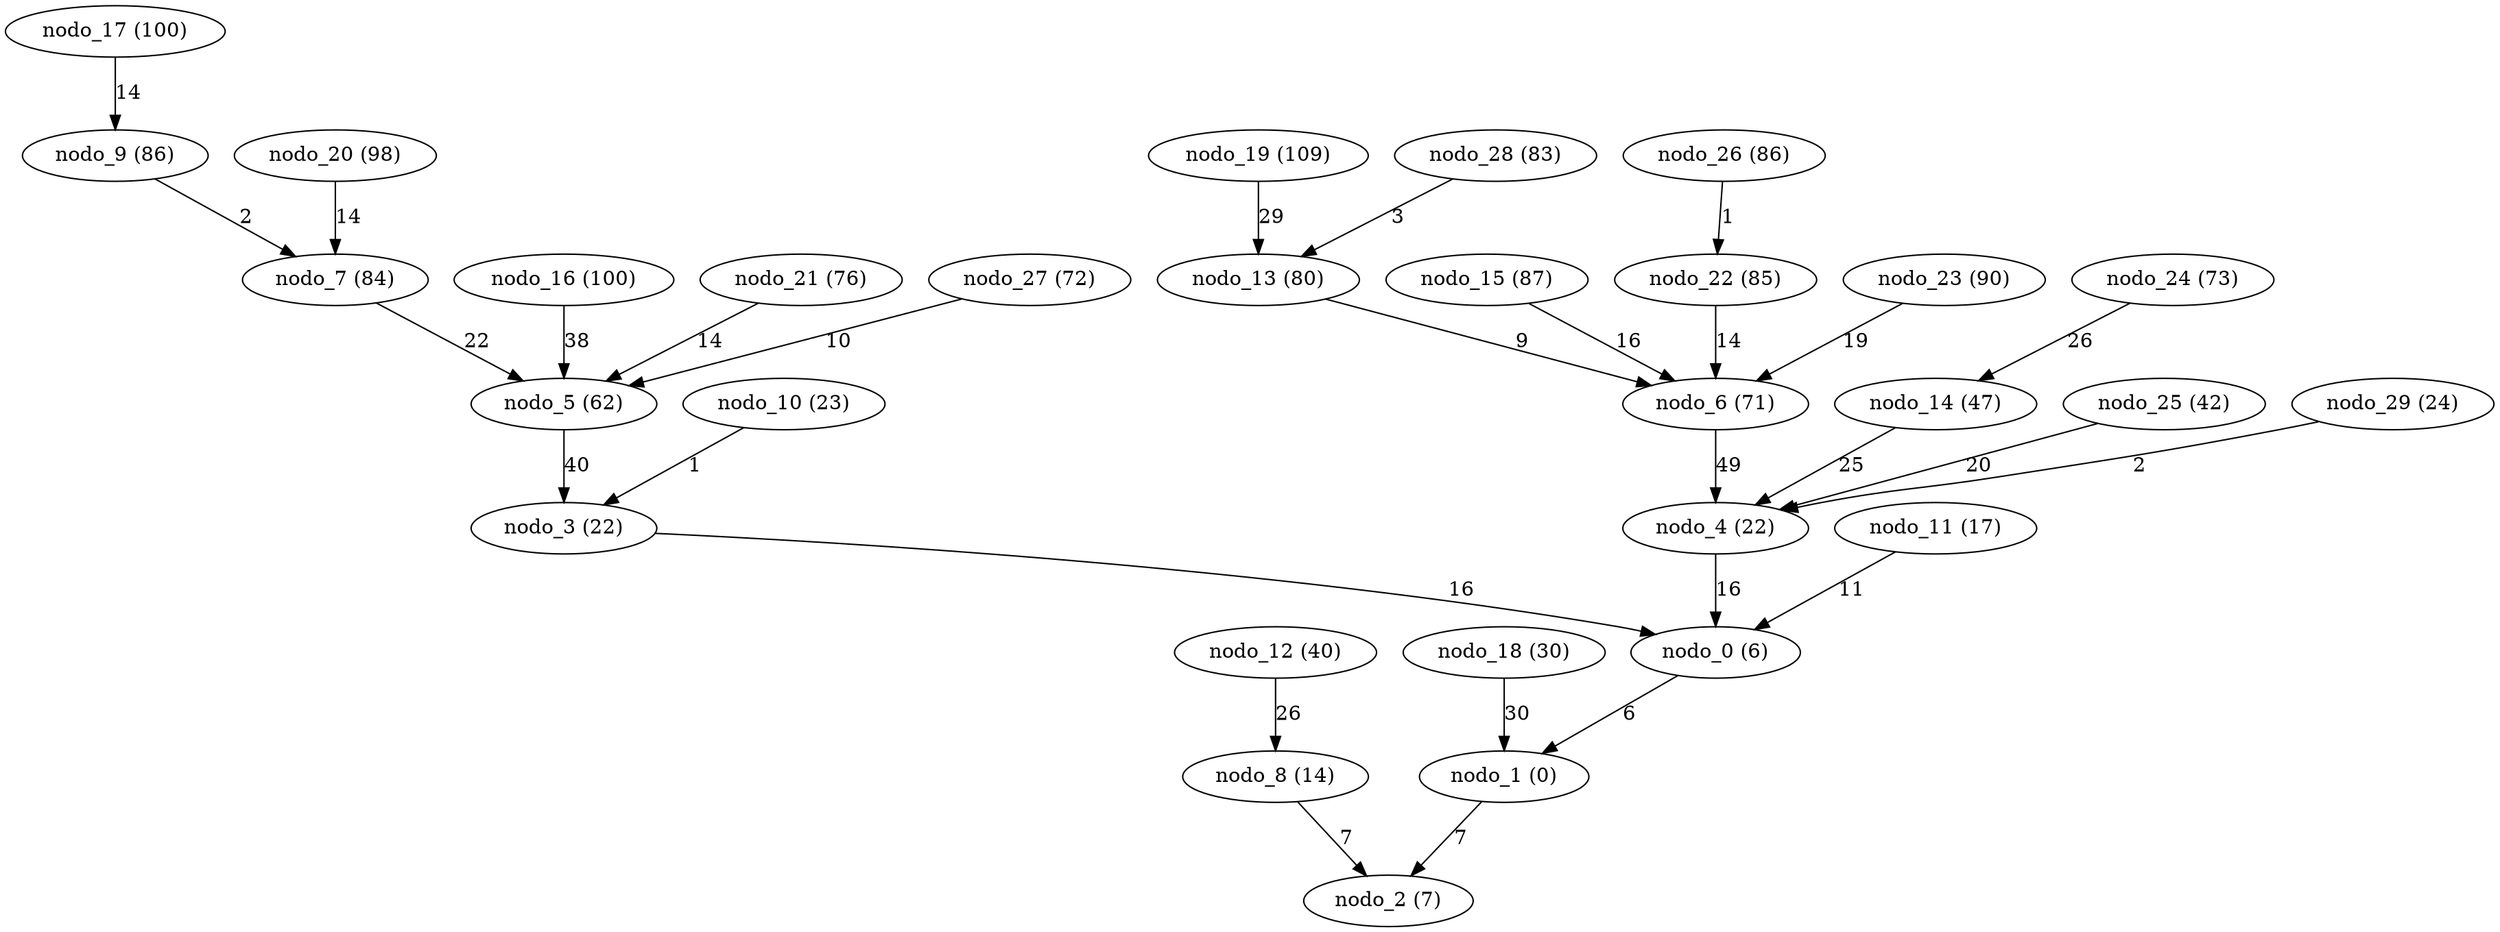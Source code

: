digraph grafoDorogovtsevMendes_n_30_Dijkstra__source_1 {
"nodo_0 (6)";
"nodo_1 (0)";
"nodo_2 (7)";
"nodo_3 (22)";
"nodo_4 (22)";
"nodo_5 (62)";
"nodo_6 (71)";
"nodo_7 (84)";
"nodo_8 (14)";
"nodo_9 (86)";
"nodo_10 (23)";
"nodo_11 (17)";
"nodo_12 (40)";
"nodo_13 (80)";
"nodo_14 (47)";
"nodo_15 (87)";
"nodo_16 (100)";
"nodo_17 (100)";
"nodo_18 (30)";
"nodo_19 (109)";
"nodo_20 (98)";
"nodo_21 (76)";
"nodo_22 (85)";
"nodo_23 (90)";
"nodo_24 (73)";
"nodo_25 (42)";
"nodo_26 (86)";
"nodo_27 (72)";
"nodo_28 (83)";
"nodo_29 (24)";
"nodo_0 (6)" -> "nodo_1 (0)" [label=6 weight=6];
"nodo_1 (0)" -> "nodo_2 (7)" [label=7 weight=7];
"nodo_3 (22)" -> "nodo_0 (6)" [label=16 weight=16];
"nodo_4 (22)" -> "nodo_0 (6)" [label=16 weight=16];
"nodo_5 (62)" -> "nodo_3 (22)" [label=40 weight=40];
"nodo_6 (71)" -> "nodo_4 (22)" [label=49 weight=49];
"nodo_7 (84)" -> "nodo_5 (62)" [label=22 weight=22];
"nodo_8 (14)" -> "nodo_2 (7)" [label=7 weight=7];
"nodo_9 (86)" -> "nodo_7 (84)" [label=2 weight=2];
"nodo_10 (23)" -> "nodo_3 (22)" [label=1 weight=1];
"nodo_11 (17)" -> "nodo_0 (6)" [label=11 weight=11];
"nodo_12 (40)" -> "nodo_8 (14)" [label=26 weight=26];
"nodo_13 (80)" -> "nodo_6 (71)" [label=9 weight=9];
"nodo_14 (47)" -> "nodo_4 (22)" [label=25 weight=25];
"nodo_15 (87)" -> "nodo_6 (71)" [label=16 weight=16];
"nodo_16 (100)" -> "nodo_5 (62)" [label=38 weight=38];
"nodo_17 (100)" -> "nodo_9 (86)" [label=14 weight=14];
"nodo_18 (30)" -> "nodo_1 (0)" [label=30 weight=30];
"nodo_19 (109)" -> "nodo_13 (80)" [label=29 weight=29];
"nodo_20 (98)" -> "nodo_7 (84)" [label=14 weight=14];
"nodo_21 (76)" -> "nodo_5 (62)" [label=14 weight=14];
"nodo_22 (85)" -> "nodo_6 (71)" [label=14 weight=14];
"nodo_23 (90)" -> "nodo_6 (71)" [label=19 weight=19];
"nodo_24 (73)" -> "nodo_14 (47)" [label=26 weight=26];
"nodo_25 (42)" -> "nodo_4 (22)" [label=20 weight=20];
"nodo_26 (86)" -> "nodo_22 (85)" [label=1 weight=1];
"nodo_27 (72)" -> "nodo_5 (62)" [label=10 weight=10];
"nodo_28 (83)" -> "nodo_13 (80)" [label=3 weight=3];
"nodo_29 (24)" -> "nodo_4 (22)" [label=2 weight=2];
}